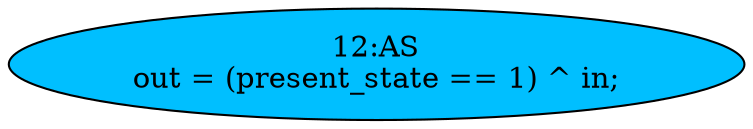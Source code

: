 strict digraph "" {
	node [label="\N"];
	"12:AS"	[ast="<pyverilog.vparser.ast.Assign object at 0x7f9c080b1c10>",
		def_var="['out']",
		fillcolor=deepskyblue,
		label="12:AS
out = (present_state == 1) ^ in;",
		statements="[]",
		style=filled,
		typ=Assign,
		use_var="['present_state', 'in']"];
}

